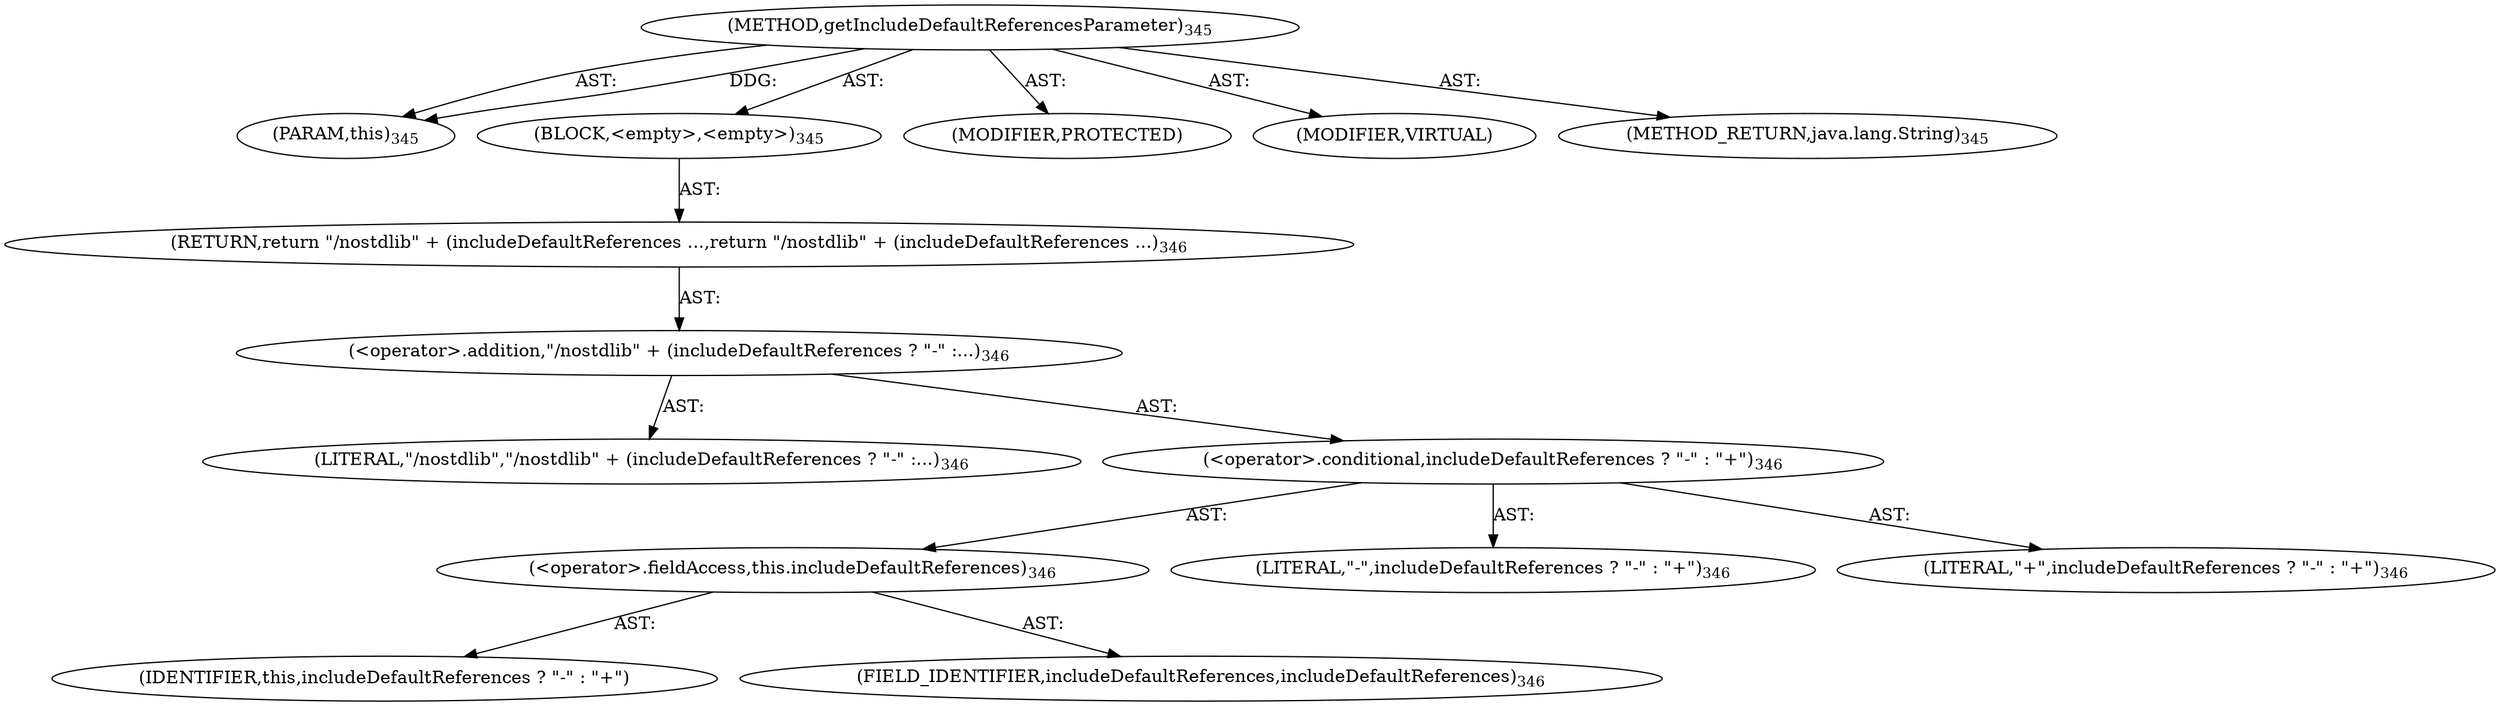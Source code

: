 digraph "getIncludeDefaultReferencesParameter" {  
"111669149705" [label = <(METHOD,getIncludeDefaultReferencesParameter)<SUB>345</SUB>> ]
"115964117024" [label = <(PARAM,this)<SUB>345</SUB>> ]
"25769803791" [label = <(BLOCK,&lt;empty&gt;,&lt;empty&gt;)<SUB>345</SUB>> ]
"146028888070" [label = <(RETURN,return &quot;/nostdlib&quot; + (includeDefaultReferences ...,return &quot;/nostdlib&quot; + (includeDefaultReferences ...)<SUB>346</SUB>> ]
"30064771156" [label = <(&lt;operator&gt;.addition,&quot;/nostdlib&quot; + (includeDefaultReferences ? &quot;-&quot; :...)<SUB>346</SUB>> ]
"90194313237" [label = <(LITERAL,&quot;/nostdlib&quot;,&quot;/nostdlib&quot; + (includeDefaultReferences ? &quot;-&quot; :...)<SUB>346</SUB>> ]
"30064771157" [label = <(&lt;operator&gt;.conditional,includeDefaultReferences ? &quot;-&quot; : &quot;+&quot;)<SUB>346</SUB>> ]
"30064771158" [label = <(&lt;operator&gt;.fieldAccess,this.includeDefaultReferences)<SUB>346</SUB>> ]
"68719476832" [label = <(IDENTIFIER,this,includeDefaultReferences ? &quot;-&quot; : &quot;+&quot;)> ]
"55834574882" [label = <(FIELD_IDENTIFIER,includeDefaultReferences,includeDefaultReferences)<SUB>346</SUB>> ]
"90194313238" [label = <(LITERAL,&quot;-&quot;,includeDefaultReferences ? &quot;-&quot; : &quot;+&quot;)<SUB>346</SUB>> ]
"90194313239" [label = <(LITERAL,&quot;+&quot;,includeDefaultReferences ? &quot;-&quot; : &quot;+&quot;)<SUB>346</SUB>> ]
"133143986217" [label = <(MODIFIER,PROTECTED)> ]
"133143986218" [label = <(MODIFIER,VIRTUAL)> ]
"128849018889" [label = <(METHOD_RETURN,java.lang.String)<SUB>345</SUB>> ]
  "111669149705" -> "115964117024"  [ label = "AST: "] 
  "111669149705" -> "25769803791"  [ label = "AST: "] 
  "111669149705" -> "133143986217"  [ label = "AST: "] 
  "111669149705" -> "133143986218"  [ label = "AST: "] 
  "111669149705" -> "128849018889"  [ label = "AST: "] 
  "25769803791" -> "146028888070"  [ label = "AST: "] 
  "146028888070" -> "30064771156"  [ label = "AST: "] 
  "30064771156" -> "90194313237"  [ label = "AST: "] 
  "30064771156" -> "30064771157"  [ label = "AST: "] 
  "30064771157" -> "30064771158"  [ label = "AST: "] 
  "30064771157" -> "90194313238"  [ label = "AST: "] 
  "30064771157" -> "90194313239"  [ label = "AST: "] 
  "30064771158" -> "68719476832"  [ label = "AST: "] 
  "30064771158" -> "55834574882"  [ label = "AST: "] 
  "111669149705" -> "115964117024"  [ label = "DDG: "] 
}
